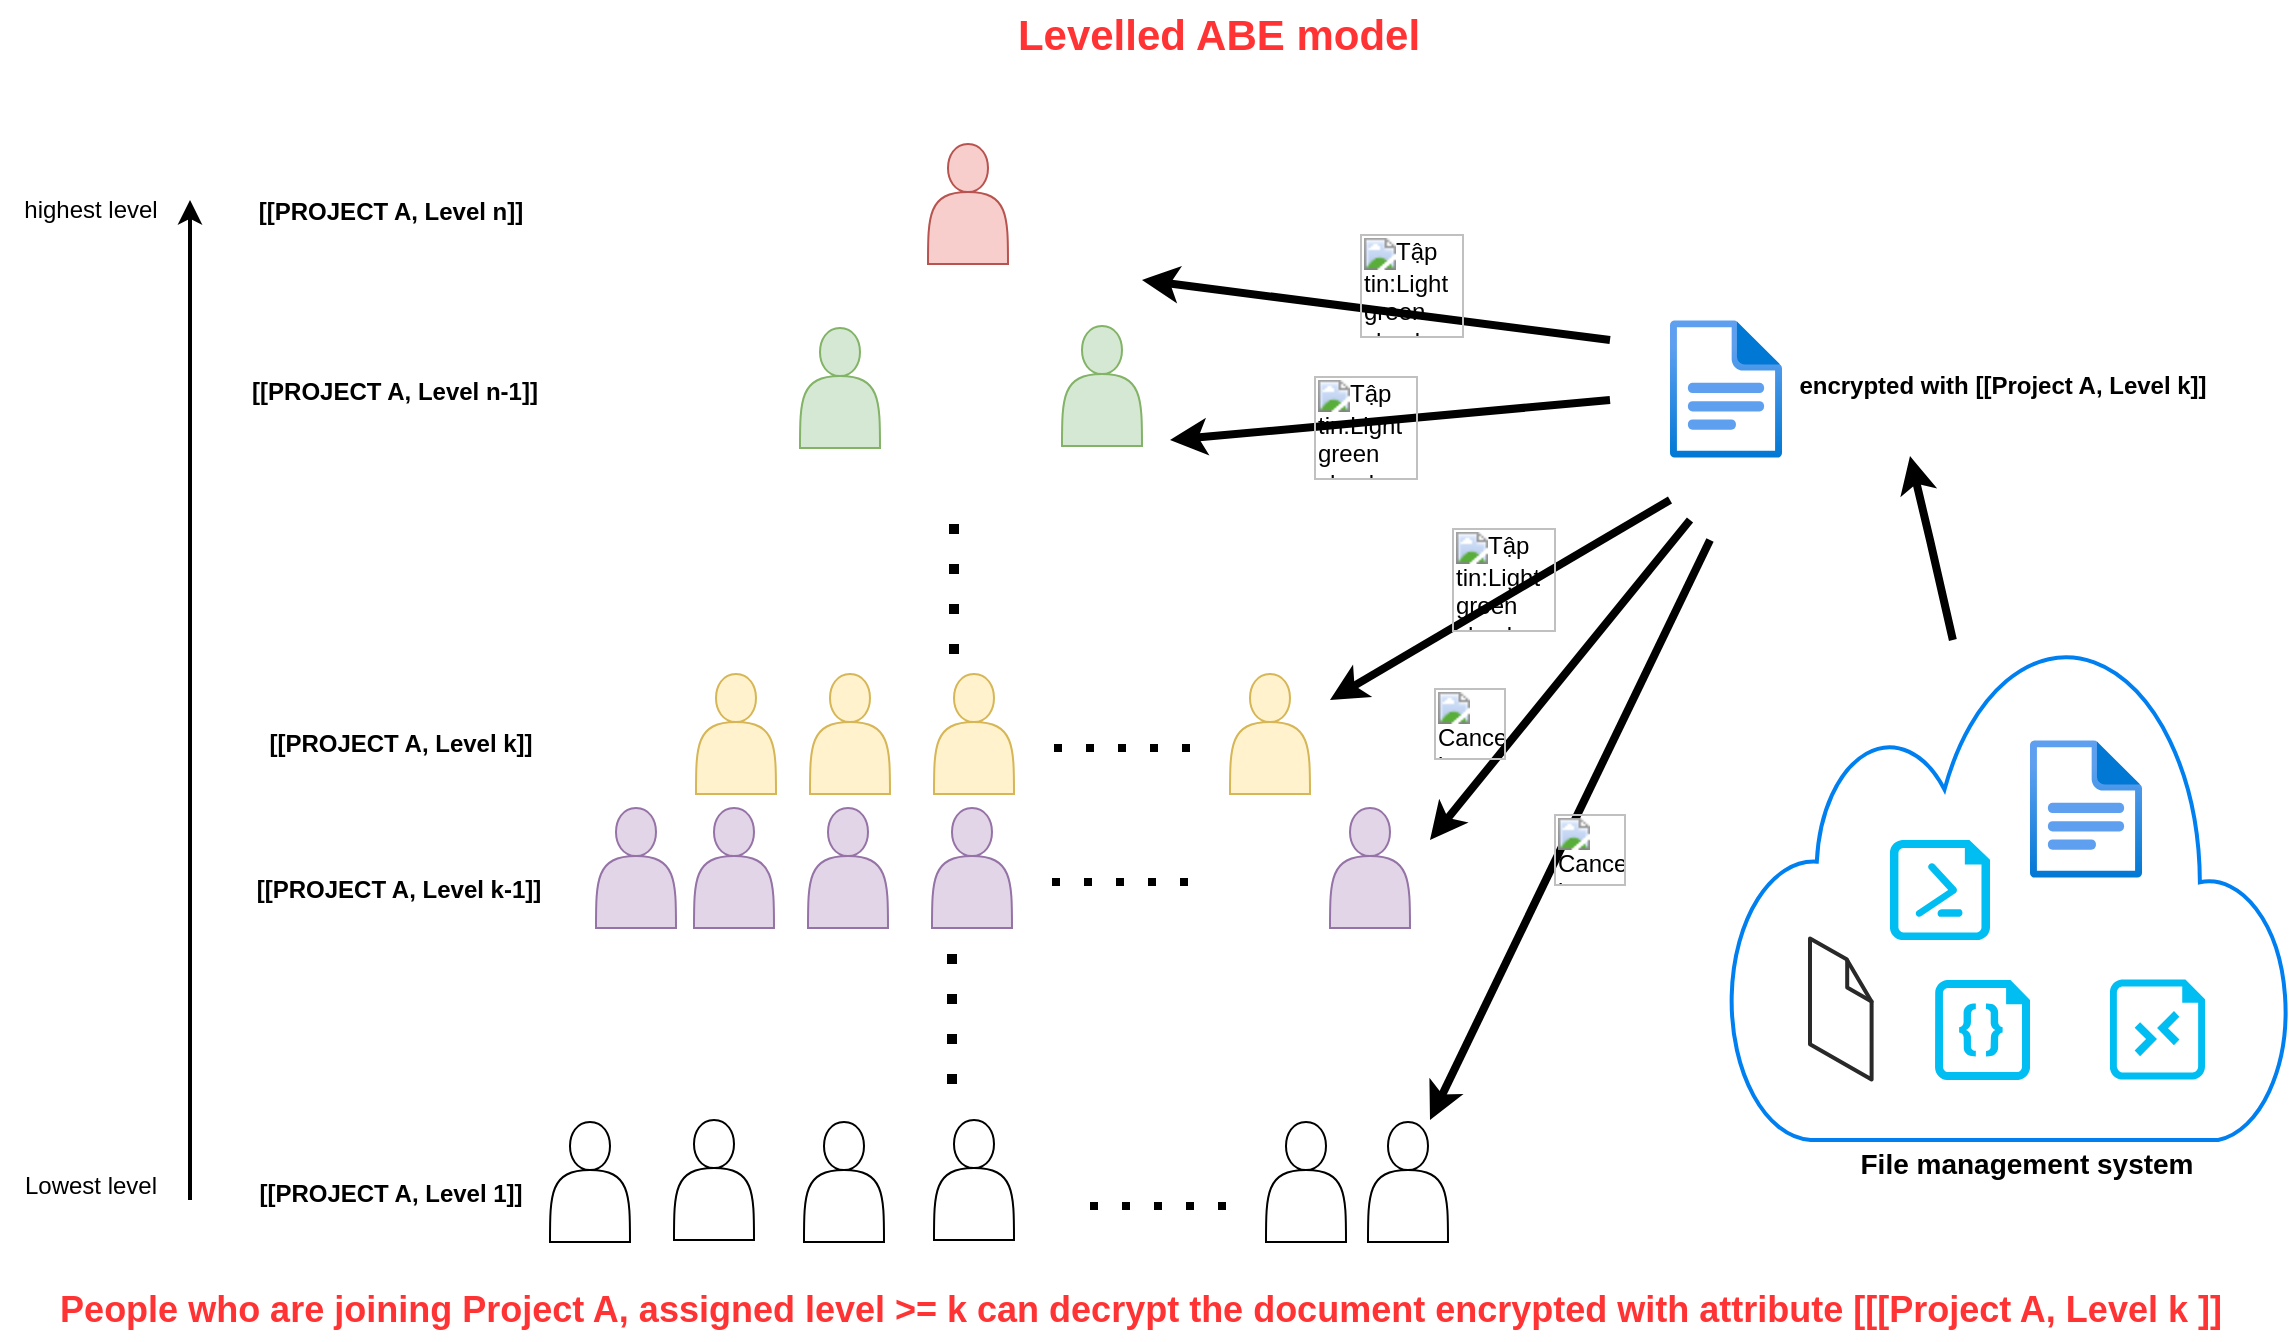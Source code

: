 <mxfile version="24.7.5">
  <diagram name="Page-1" id="vheIxhHiMoazD97xnEGs">
    <mxGraphModel dx="2261" dy="1996" grid="1" gridSize="10" guides="1" tooltips="1" connect="1" arrows="1" fold="1" page="1" pageScale="1" pageWidth="827" pageHeight="1169" math="0" shadow="0">
      <root>
        <mxCell id="0" />
        <mxCell id="1" parent="0" />
        <mxCell id="h5dt25u9Qxzl1WXChBWv-2" value="" style="shape=actor;whiteSpace=wrap;html=1;fillColor=#f8cecc;strokeColor=#b85450;" vertex="1" parent="1">
          <mxGeometry x="209" y="12" width="40" height="60" as="geometry" />
        </mxCell>
        <mxCell id="h5dt25u9Qxzl1WXChBWv-3" value="" style="shape=actor;whiteSpace=wrap;html=1;fillColor=#fff2cc;strokeColor=#d6b656;" vertex="1" parent="1">
          <mxGeometry x="212" y="277" width="40" height="60" as="geometry" />
        </mxCell>
        <mxCell id="h5dt25u9Qxzl1WXChBWv-4" value="" style="shape=actor;whiteSpace=wrap;html=1;fillColor=#fff2cc;strokeColor=#d6b656;" vertex="1" parent="1">
          <mxGeometry x="93" y="277" width="40" height="60" as="geometry" />
        </mxCell>
        <mxCell id="h5dt25u9Qxzl1WXChBWv-5" value="" style="shape=actor;whiteSpace=wrap;html=1;fillColor=#fff2cc;strokeColor=#d6b656;" vertex="1" parent="1">
          <mxGeometry x="150" y="277" width="40" height="60" as="geometry" />
        </mxCell>
        <mxCell id="h5dt25u9Qxzl1WXChBWv-6" value="" style="html=1;verticalLabelPosition=bottom;align=center;labelBackgroundColor=#ffffff;verticalAlign=top;strokeWidth=2;strokeColor=#0080F0;shadow=0;dashed=0;shape=mxgraph.ios7.icons.cloud;" vertex="1" parent="1">
          <mxGeometry x="610" y="260" width="280" height="250" as="geometry" />
        </mxCell>
        <mxCell id="h5dt25u9Qxzl1WXChBWv-7" value="" style="verticalLabelPosition=bottom;html=1;verticalAlign=top;strokeWidth=1;align=center;outlineConnect=0;dashed=0;outlineConnect=0;shape=mxgraph.aws3d.file;aspect=fixed;strokeColor=#292929;" vertex="1" parent="1">
          <mxGeometry x="650" y="409.2" width="30.8" height="70.6" as="geometry" />
        </mxCell>
        <mxCell id="h5dt25u9Qxzl1WXChBWv-8" value="" style="verticalLabelPosition=bottom;html=1;verticalAlign=top;align=center;strokeColor=none;fillColor=#00BEF2;shape=mxgraph.azure.code_file;pointerEvents=1;" vertex="1" parent="1">
          <mxGeometry x="712.5" y="430" width="47.5" height="50" as="geometry" />
        </mxCell>
        <mxCell id="h5dt25u9Qxzl1WXChBWv-9" value="" style="verticalLabelPosition=bottom;html=1;verticalAlign=top;align=center;strokeColor=none;fillColor=#00BEF2;shape=mxgraph.azure.powershell_file;pointerEvents=1;" vertex="1" parent="1">
          <mxGeometry x="690" y="360" width="50" height="50" as="geometry" />
        </mxCell>
        <mxCell id="h5dt25u9Qxzl1WXChBWv-11" value="" style="image;aspect=fixed;html=1;points=[];align=center;fontSize=12;image=img/lib/azure2/general/File.svg;" vertex="1" parent="1">
          <mxGeometry x="760" y="310" width="56.0" height="69" as="geometry" />
        </mxCell>
        <mxCell id="h5dt25u9Qxzl1WXChBWv-13" value="" style="verticalLabelPosition=bottom;html=1;verticalAlign=top;align=center;strokeColor=none;fillColor=#00BEF2;shape=mxgraph.azure.rdp_remoting_file;pointerEvents=1;" vertex="1" parent="1">
          <mxGeometry x="800" y="429.8" width="47.5" height="50" as="geometry" />
        </mxCell>
        <mxCell id="h5dt25u9Qxzl1WXChBWv-14" value="" style="shape=actor;whiteSpace=wrap;html=1;" vertex="1" parent="1">
          <mxGeometry x="20" y="501" width="40" height="60" as="geometry" />
        </mxCell>
        <mxCell id="h5dt25u9Qxzl1WXChBWv-15" value="" style="shape=actor;whiteSpace=wrap;html=1;" vertex="1" parent="1">
          <mxGeometry x="147" y="501" width="40" height="60" as="geometry" />
        </mxCell>
        <mxCell id="h5dt25u9Qxzl1WXChBWv-16" value="" style="shape=actor;whiteSpace=wrap;html=1;" vertex="1" parent="1">
          <mxGeometry x="212" y="500" width="40" height="60" as="geometry" />
        </mxCell>
        <mxCell id="h5dt25u9Qxzl1WXChBWv-17" value="" style="shape=actor;whiteSpace=wrap;html=1;" vertex="1" parent="1">
          <mxGeometry x="378" y="501" width="40" height="60" as="geometry" />
        </mxCell>
        <mxCell id="h5dt25u9Qxzl1WXChBWv-18" value="" style="shape=actor;whiteSpace=wrap;html=1;fillColor=#d5e8d4;strokeColor=#82b366;" vertex="1" parent="1">
          <mxGeometry x="276" y="103" width="40" height="60" as="geometry" />
        </mxCell>
        <mxCell id="h5dt25u9Qxzl1WXChBWv-19" value="" style="shape=actor;whiteSpace=wrap;html=1;fillColor=#d5e8d4;strokeColor=#82b366;" vertex="1" parent="1">
          <mxGeometry x="145" y="104" width="40" height="60" as="geometry" />
        </mxCell>
        <mxCell id="h5dt25u9Qxzl1WXChBWv-21" value="" style="shape=actor;whiteSpace=wrap;html=1;" vertex="1" parent="1">
          <mxGeometry x="82" y="500" width="40" height="60" as="geometry" />
        </mxCell>
        <mxCell id="h5dt25u9Qxzl1WXChBWv-22" value="[[PROJECT A, Level 1]]" style="text;html=1;align=center;verticalAlign=middle;resizable=0;points=[];autosize=1;strokeColor=none;fillColor=none;fontStyle=1" vertex="1" parent="1">
          <mxGeometry x="-135" y="522" width="150" height="30" as="geometry" />
        </mxCell>
        <mxCell id="h5dt25u9Qxzl1WXChBWv-23" value="" style="endArrow=classic;html=1;rounded=0;strokeWidth=2;" edge="1" parent="1">
          <mxGeometry width="50" height="50" relative="1" as="geometry">
            <mxPoint x="-160" y="540" as="sourcePoint" />
            <mxPoint x="-160" y="40" as="targetPoint" />
          </mxGeometry>
        </mxCell>
        <mxCell id="h5dt25u9Qxzl1WXChBWv-24" value="Lowest level" style="text;html=1;align=center;verticalAlign=middle;resizable=0;points=[];autosize=1;strokeColor=none;fillColor=none;" vertex="1" parent="1">
          <mxGeometry x="-255" y="518" width="90" height="30" as="geometry" />
        </mxCell>
        <mxCell id="h5dt25u9Qxzl1WXChBWv-25" value="highest level" style="text;html=1;align=center;verticalAlign=middle;resizable=0;points=[];autosize=1;strokeColor=none;fillColor=none;" vertex="1" parent="1">
          <mxGeometry x="-255" y="30" width="90" height="30" as="geometry" />
        </mxCell>
        <mxCell id="h5dt25u9Qxzl1WXChBWv-26" value="[[PROJECT A, Level n]]" style="text;html=1;align=center;verticalAlign=middle;resizable=0;points=[];autosize=1;strokeColor=none;fillColor=none;fontStyle=1" vertex="1" parent="1">
          <mxGeometry x="-135" y="31" width="150" height="30" as="geometry" />
        </mxCell>
        <mxCell id="h5dt25u9Qxzl1WXChBWv-27" value="[[PROJECT A, Level n-1]]" style="text;html=1;align=center;verticalAlign=middle;resizable=0;points=[];autosize=1;strokeColor=none;fillColor=none;fontStyle=1" vertex="1" parent="1">
          <mxGeometry x="-138" y="121" width="160" height="30" as="geometry" />
        </mxCell>
        <mxCell id="h5dt25u9Qxzl1WXChBWv-28" value="" style="endArrow=none;dashed=1;html=1;dashPattern=1 3;strokeWidth=5;rounded=0;" edge="1" parent="1">
          <mxGeometry width="50" height="50" relative="1" as="geometry">
            <mxPoint x="221" y="482" as="sourcePoint" />
            <mxPoint x="221" y="412" as="targetPoint" />
          </mxGeometry>
        </mxCell>
        <mxCell id="h5dt25u9Qxzl1WXChBWv-29" value="" style="endArrow=none;dashed=1;html=1;dashPattern=1 3;strokeWidth=4;rounded=0;" edge="1" parent="1">
          <mxGeometry width="50" height="50" relative="1" as="geometry">
            <mxPoint x="358" y="543" as="sourcePoint" />
            <mxPoint x="278" y="543" as="targetPoint" />
          </mxGeometry>
        </mxCell>
        <mxCell id="h5dt25u9Qxzl1WXChBWv-30" value="&lt;font style=&quot;font-size: 14px;&quot;&gt;File management system&lt;/font&gt;&lt;div style=&quot;font-size: 14px;&quot;&gt;&lt;br&gt;&lt;/div&gt;" style="text;html=1;align=center;verticalAlign=middle;resizable=0;points=[];autosize=1;strokeColor=none;fillColor=none;fontStyle=1" vertex="1" parent="1">
          <mxGeometry x="668" y="505" width="180" height="50" as="geometry" />
        </mxCell>
        <mxCell id="h5dt25u9Qxzl1WXChBWv-31" value="[[PROJECT A, Level k]]" style="text;html=1;align=center;verticalAlign=middle;resizable=0;points=[];autosize=1;strokeColor=none;fillColor=none;fontStyle=1" vertex="1" parent="1">
          <mxGeometry x="-130" y="297" width="150" height="30" as="geometry" />
        </mxCell>
        <mxCell id="h5dt25u9Qxzl1WXChBWv-32" value="" style="endArrow=none;dashed=1;html=1;dashPattern=1 3;strokeWidth=5;rounded=0;" edge="1" parent="1">
          <mxGeometry width="50" height="50" relative="1" as="geometry">
            <mxPoint x="222" y="267" as="sourcePoint" />
            <mxPoint x="222" y="197" as="targetPoint" />
          </mxGeometry>
        </mxCell>
        <mxCell id="h5dt25u9Qxzl1WXChBWv-33" value="" style="shape=actor;whiteSpace=wrap;html=1;fillColor=#fff2cc;strokeColor=#d6b656;" vertex="1" parent="1">
          <mxGeometry x="360" y="277" width="40" height="60" as="geometry" />
        </mxCell>
        <mxCell id="h5dt25u9Qxzl1WXChBWv-34" value="" style="endArrow=none;dashed=1;html=1;dashPattern=1 3;strokeWidth=4;rounded=0;" edge="1" parent="1">
          <mxGeometry width="50" height="50" relative="1" as="geometry">
            <mxPoint x="340" y="314" as="sourcePoint" />
            <mxPoint x="260" y="314" as="targetPoint" />
          </mxGeometry>
        </mxCell>
        <mxCell id="h5dt25u9Qxzl1WXChBWv-35" value="" style="shape=actor;whiteSpace=wrap;html=1;" vertex="1" parent="1">
          <mxGeometry x="429" y="501" width="40" height="60" as="geometry" />
        </mxCell>
        <mxCell id="h5dt25u9Qxzl1WXChBWv-36" value="" style="image;aspect=fixed;html=1;points=[];align=center;fontSize=12;image=img/lib/azure2/general/File.svg;" vertex="1" parent="1">
          <mxGeometry x="580" y="100" width="56.0" height="69" as="geometry" />
        </mxCell>
        <mxCell id="h5dt25u9Qxzl1WXChBWv-37" value="&lt;span&gt;encrypted with [[Project A, Level k]]&lt;/span&gt;" style="text;html=1;align=center;verticalAlign=middle;resizable=0;points=[];autosize=1;strokeColor=none;fillColor=none;fontStyle=1" vertex="1" parent="1">
          <mxGeometry x="641" y="118" width="210" height="30" as="geometry" />
        </mxCell>
        <mxCell id="h5dt25u9Qxzl1WXChBWv-38" value="" style="endArrow=classic;html=1;rounded=0;strokeWidth=4;" edge="1" parent="1">
          <mxGeometry width="50" height="50" relative="1" as="geometry">
            <mxPoint x="550" y="110" as="sourcePoint" />
            <mxPoint x="316" y="80" as="targetPoint" />
          </mxGeometry>
        </mxCell>
        <mxCell id="h5dt25u9Qxzl1WXChBWv-39" value="" style="endArrow=classic;html=1;rounded=0;strokeWidth=4;" edge="1" parent="1">
          <mxGeometry width="50" height="50" relative="1" as="geometry">
            <mxPoint x="550" y="140" as="sourcePoint" />
            <mxPoint x="330" y="160" as="targetPoint" />
          </mxGeometry>
        </mxCell>
        <mxCell id="h5dt25u9Qxzl1WXChBWv-40" value="" style="endArrow=classic;html=1;rounded=0;strokeWidth=4;" edge="1" parent="1">
          <mxGeometry width="50" height="50" relative="1" as="geometry">
            <mxPoint x="580" y="190" as="sourcePoint" />
            <mxPoint x="410" y="290" as="targetPoint" />
          </mxGeometry>
        </mxCell>
        <mxCell id="h5dt25u9Qxzl1WXChBWv-41" value="" style="endArrow=classic;html=1;rounded=0;strokeWidth=4;" edge="1" parent="1" source="h5dt25u9Qxzl1WXChBWv-6">
          <mxGeometry width="50" height="50" relative="1" as="geometry">
            <mxPoint x="870" y="68" as="sourcePoint" />
            <mxPoint x="700" y="168" as="targetPoint" />
            <Array as="points">
              <mxPoint x="710" y="210" />
            </Array>
          </mxGeometry>
        </mxCell>
        <mxCell id="h5dt25u9Qxzl1WXChBWv-44" value="" style="endArrow=classic;html=1;rounded=0;strokeWidth=4;" edge="1" parent="1">
          <mxGeometry width="50" height="50" relative="1" as="geometry">
            <mxPoint x="590" y="200" as="sourcePoint" />
            <mxPoint x="460" y="360" as="targetPoint" />
          </mxGeometry>
        </mxCell>
        <UserObject label="&lt;b id=&quot;docs-internal-guid-d374725a-7fff-b628-2732-ee9db3627f6f&quot; style=&quot;font-style: normal; font-variant-caps: normal; letter-spacing: normal; orphans: auto; text-align: start; text-indent: 0px; text-transform: none; white-space: normal; widows: auto; word-spacing: 0px; -webkit-text-stroke-width: 0px; text-decoration: none; caret-color: rgb(0, 0, 0); color: rgb(0, 0, 0); font-weight: normal;&quot;&gt;&lt;img width=&quot;52px;&quot; height=&quot;52px;&quot; src=&quot;https://lh7-rt.googleusercontent.com/slidesz/AGV_vUcFFxfaAp-3J3TN4XmNFKhj5IUTrY77RMw_NXJGmiWLqgQCNTzShFLHvhyufmDIOT17ZPaPnxF_OnpwLpTCCUZXv7-x-82X5nxd2UJAEBMj_1ge_Zge37YBgxQkRtA3xB-TdylEU37JIFwHe0H8MWBn5OtQzV8=s2048?key=JLVOc7merhEuemE9vfCBAw&quot; title=&quot;Tập tin:Light green check.svg – Wikipedia tiếng Việt&quot;&gt;&lt;/b&gt;" link="&lt;b id=&quot;docs-internal-guid-d374725a-7fff-b628-2732-ee9db3627f6f&quot; style=&quot;font-style: normal; font-variant-caps: normal; letter-spacing: normal; orphans: auto; text-align: start; text-indent: 0px; text-transform: none; white-space: normal; widows: auto; word-spacing: 0px; -webkit-text-stroke-width: 0px; text-decoration: none; caret-color: rgb(0, 0, 0); color: rgb(0, 0, 0); font-weight: normal;&quot;&gt;&lt;img width=&quot;52px;&quot; height=&quot;52px;&quot; src=&quot;https://lh7-rt.googleusercontent.com/slidesz/AGV_vUcFFxfaAp-3J3TN4XmNFKhj5IUTrY77RMw_NXJGmiWLqgQCNTzShFLHvhyufmDIOT17ZPaPnxF_OnpwLpTCCUZXv7-x-82X5nxd2UJAEBMj_1ge_Zge37YBgxQkRtA3xB-TdylEU37JIFwHe0H8MWBn5OtQzV8=s2048?key=JLVOc7merhEuemE9vfCBAw&quot; title=&quot;Tập tin:Light green check.svg – Wikipedia tiếng Việt&quot;&gt;&lt;/b&gt;" id="h5dt25u9Qxzl1WXChBWv-45">
          <mxCell style="text;whiteSpace=wrap;html=1;" vertex="1" parent="1">
            <mxGeometry x="469" y="197" width="90" height="80" as="geometry" />
          </mxCell>
        </UserObject>
        <UserObject label="&lt;b id=&quot;docs-internal-guid-d374725a-7fff-b628-2732-ee9db3627f6f&quot; style=&quot;font-style: normal; font-variant-caps: normal; letter-spacing: normal; orphans: auto; text-align: start; text-indent: 0px; text-transform: none; white-space: normal; widows: auto; word-spacing: 0px; -webkit-text-stroke-width: 0px; text-decoration: none; caret-color: rgb(0, 0, 0); color: rgb(0, 0, 0); font-weight: normal;&quot;&gt;&lt;img width=&quot;52px;&quot; height=&quot;52px;&quot; src=&quot;https://lh7-rt.googleusercontent.com/slidesz/AGV_vUcFFxfaAp-3J3TN4XmNFKhj5IUTrY77RMw_NXJGmiWLqgQCNTzShFLHvhyufmDIOT17ZPaPnxF_OnpwLpTCCUZXv7-x-82X5nxd2UJAEBMj_1ge_Zge37YBgxQkRtA3xB-TdylEU37JIFwHe0H8MWBn5OtQzV8=s2048?key=JLVOc7merhEuemE9vfCBAw&quot; title=&quot;Tập tin:Light green check.svg – Wikipedia tiếng Việt&quot;&gt;&lt;/b&gt;" link="&lt;b id=&quot;docs-internal-guid-d374725a-7fff-b628-2732-ee9db3627f6f&quot; style=&quot;font-style: normal; font-variant-caps: normal; letter-spacing: normal; orphans: auto; text-align: start; text-indent: 0px; text-transform: none; white-space: normal; widows: auto; word-spacing: 0px; -webkit-text-stroke-width: 0px; text-decoration: none; caret-color: rgb(0, 0, 0); color: rgb(0, 0, 0); font-weight: normal;&quot;&gt;&lt;img width=&quot;52px;&quot; height=&quot;52px;&quot; src=&quot;https://lh7-rt.googleusercontent.com/slidesz/AGV_vUcFFxfaAp-3J3TN4XmNFKhj5IUTrY77RMw_NXJGmiWLqgQCNTzShFLHvhyufmDIOT17ZPaPnxF_OnpwLpTCCUZXv7-x-82X5nxd2UJAEBMj_1ge_Zge37YBgxQkRtA3xB-TdylEU37JIFwHe0H8MWBn5OtQzV8=s2048?key=JLVOc7merhEuemE9vfCBAw&quot; title=&quot;Tập tin:Light green check.svg – Wikipedia tiếng Việt&quot;&gt;&lt;/b&gt;" id="h5dt25u9Qxzl1WXChBWv-46">
          <mxCell style="text;whiteSpace=wrap;html=1;" vertex="1" parent="1">
            <mxGeometry x="423" y="50" width="90" height="80" as="geometry" />
          </mxCell>
        </UserObject>
        <UserObject label="&lt;b id=&quot;docs-internal-guid-d374725a-7fff-b628-2732-ee9db3627f6f&quot; style=&quot;font-style: normal; font-variant-caps: normal; letter-spacing: normal; orphans: auto; text-align: start; text-indent: 0px; text-transform: none; white-space: normal; widows: auto; word-spacing: 0px; -webkit-text-stroke-width: 0px; text-decoration: none; caret-color: rgb(0, 0, 0); color: rgb(0, 0, 0); font-weight: normal;&quot;&gt;&lt;img width=&quot;52px;&quot; height=&quot;52px;&quot; src=&quot;https://lh7-rt.googleusercontent.com/slidesz/AGV_vUcFFxfaAp-3J3TN4XmNFKhj5IUTrY77RMw_NXJGmiWLqgQCNTzShFLHvhyufmDIOT17ZPaPnxF_OnpwLpTCCUZXv7-x-82X5nxd2UJAEBMj_1ge_Zge37YBgxQkRtA3xB-TdylEU37JIFwHe0H8MWBn5OtQzV8=s2048?key=JLVOc7merhEuemE9vfCBAw&quot; title=&quot;Tập tin:Light green check.svg – Wikipedia tiếng Việt&quot;&gt;&lt;/b&gt;" link="&lt;b id=&quot;docs-internal-guid-d374725a-7fff-b628-2732-ee9db3627f6f&quot; style=&quot;font-style: normal; font-variant-caps: normal; letter-spacing: normal; orphans: auto; text-align: start; text-indent: 0px; text-transform: none; white-space: normal; widows: auto; word-spacing: 0px; -webkit-text-stroke-width: 0px; text-decoration: none; caret-color: rgb(0, 0, 0); color: rgb(0, 0, 0); font-weight: normal;&quot;&gt;&lt;img width=&quot;52px;&quot; height=&quot;52px;&quot; src=&quot;https://lh7-rt.googleusercontent.com/slidesz/AGV_vUcFFxfaAp-3J3TN4XmNFKhj5IUTrY77RMw_NXJGmiWLqgQCNTzShFLHvhyufmDIOT17ZPaPnxF_OnpwLpTCCUZXv7-x-82X5nxd2UJAEBMj_1ge_Zge37YBgxQkRtA3xB-TdylEU37JIFwHe0H8MWBn5OtQzV8=s2048?key=JLVOc7merhEuemE9vfCBAw&quot; title=&quot;Tập tin:Light green check.svg – Wikipedia tiếng Việt&quot;&gt;&lt;/b&gt;" id="h5dt25u9Qxzl1WXChBWv-50">
          <mxCell style="text;whiteSpace=wrap;html=1;" vertex="1" parent="1">
            <mxGeometry x="400" y="121" width="90" height="80" as="geometry" />
          </mxCell>
        </UserObject>
        <mxCell id="h5dt25u9Qxzl1WXChBWv-54" value="" style="shape=actor;whiteSpace=wrap;html=1;fillColor=#e1d5e7;strokeColor=#9673a6;" vertex="1" parent="1">
          <mxGeometry x="211" y="344" width="40" height="60" as="geometry" />
        </mxCell>
        <mxCell id="h5dt25u9Qxzl1WXChBWv-55" value="" style="shape=actor;whiteSpace=wrap;html=1;fillColor=#e1d5e7;strokeColor=#9673a6;" vertex="1" parent="1">
          <mxGeometry x="92" y="344" width="40" height="60" as="geometry" />
        </mxCell>
        <mxCell id="h5dt25u9Qxzl1WXChBWv-56" value="" style="shape=actor;whiteSpace=wrap;html=1;fillColor=#e1d5e7;strokeColor=#9673a6;" vertex="1" parent="1">
          <mxGeometry x="149" y="344" width="40" height="60" as="geometry" />
        </mxCell>
        <mxCell id="h5dt25u9Qxzl1WXChBWv-57" value="[[PROJECT A, Level k-1]]" style="text;html=1;align=center;verticalAlign=middle;resizable=0;points=[];autosize=1;strokeColor=none;fillColor=none;fontStyle=1" vertex="1" parent="1">
          <mxGeometry x="-136" y="370" width="160" height="30" as="geometry" />
        </mxCell>
        <mxCell id="h5dt25u9Qxzl1WXChBWv-58" value="" style="shape=actor;whiteSpace=wrap;html=1;fillColor=#e1d5e7;strokeColor=#9673a6;" vertex="1" parent="1">
          <mxGeometry x="410" y="344" width="40" height="60" as="geometry" />
        </mxCell>
        <mxCell id="h5dt25u9Qxzl1WXChBWv-59" value="" style="endArrow=none;dashed=1;html=1;dashPattern=1 3;strokeWidth=4;rounded=0;" edge="1" parent="1">
          <mxGeometry width="50" height="50" relative="1" as="geometry">
            <mxPoint x="339" y="381" as="sourcePoint" />
            <mxPoint x="259" y="381" as="targetPoint" />
          </mxGeometry>
        </mxCell>
        <UserObject label="&lt;b id=&quot;docs-internal-guid-ccacc7da-7fff-7604-853c-1ea934958e77&quot; style=&quot;font-style: normal; font-variant-caps: normal; letter-spacing: normal; orphans: auto; text-align: start; text-indent: 0px; text-transform: none; white-space: normal; widows: auto; word-spacing: 0px; -webkit-text-stroke-width: 0px; text-decoration: none; caret-color: rgb(0, 0, 0); color: rgb(0, 0, 0); font-weight: normal;&quot;&gt;&lt;img width=&quot;36px;&quot; height=&quot;36px;&quot; src=&quot;https://lh7-rt.googleusercontent.com/slidesz/AGV_vUczZvP7YRUCOp-RZnxB0a0fcVV_ZPb_duToqxfx7SV2afZVR2SpwlI1ktUwKOOP8p63ao8r0K_Rrp8CvOvPjXtXpoGkUuI3L8qetZjoWOy_P5eV7oIjWGHlGQ-r8Qcf7gJPvlhA6meCF-1iyd0u8cICDvX6z_BM=s2048?key=JLVOc7merhEuemE9vfCBAw&quot; title=&quot;Cancel icon vector clip art | Public domain vectors&quot;&gt;&lt;/b&gt;" link="&lt;b id=&quot;docs-internal-guid-ccacc7da-7fff-7604-853c-1ea934958e77&quot; style=&quot;font-style: normal; font-variant-caps: normal; letter-spacing: normal; orphans: auto; text-align: start; text-indent: 0px; text-transform: none; white-space: normal; widows: auto; word-spacing: 0px; -webkit-text-stroke-width: 0px; text-decoration: none; caret-color: rgb(0, 0, 0); color: rgb(0, 0, 0); font-weight: normal;&quot;&gt;&lt;img width=&quot;36px;&quot; height=&quot;36px;&quot; src=&quot;https://lh7-rt.googleusercontent.com/slidesz/AGV_vUczZvP7YRUCOp-RZnxB0a0fcVV_ZPb_duToqxfx7SV2afZVR2SpwlI1ktUwKOOP8p63ao8r0K_Rrp8CvOvPjXtXpoGkUuI3L8qetZjoWOy_P5eV7oIjWGHlGQ-r8Qcf7gJPvlhA6meCF-1iyd0u8cICDvX6z_BM=s2048?key=JLVOc7merhEuemE9vfCBAw&quot; title=&quot;Cancel icon vector clip art | Public domain vectors&quot;&gt;&lt;/b&gt;" id="h5dt25u9Qxzl1WXChBWv-61">
          <mxCell style="text;whiteSpace=wrap;html=1;" vertex="1" parent="1">
            <mxGeometry x="460.0" y="277" width="70" height="60" as="geometry" />
          </mxCell>
        </UserObject>
        <mxCell id="h5dt25u9Qxzl1WXChBWv-62" value="" style="endArrow=classic;html=1;rounded=0;strokeWidth=4;" edge="1" parent="1">
          <mxGeometry width="50" height="50" relative="1" as="geometry">
            <mxPoint x="600" y="210" as="sourcePoint" />
            <mxPoint x="460" y="500" as="targetPoint" />
          </mxGeometry>
        </mxCell>
        <mxCell id="h5dt25u9Qxzl1WXChBWv-63" value="" style="shape=actor;whiteSpace=wrap;html=1;fillColor=#e1d5e7;strokeColor=#9673a6;" vertex="1" parent="1">
          <mxGeometry x="43" y="344" width="40" height="60" as="geometry" />
        </mxCell>
        <UserObject label="&lt;b id=&quot;docs-internal-guid-ccacc7da-7fff-7604-853c-1ea934958e77&quot; style=&quot;font-style: normal; font-variant-caps: normal; letter-spacing: normal; orphans: auto; text-align: start; text-indent: 0px; text-transform: none; white-space: normal; widows: auto; word-spacing: 0px; -webkit-text-stroke-width: 0px; text-decoration: none; caret-color: rgb(0, 0, 0); color: rgb(0, 0, 0); font-weight: normal;&quot;&gt;&lt;img width=&quot;36px;&quot; height=&quot;36px;&quot; src=&quot;https://lh7-rt.googleusercontent.com/slidesz/AGV_vUczZvP7YRUCOp-RZnxB0a0fcVV_ZPb_duToqxfx7SV2afZVR2SpwlI1ktUwKOOP8p63ao8r0K_Rrp8CvOvPjXtXpoGkUuI3L8qetZjoWOy_P5eV7oIjWGHlGQ-r8Qcf7gJPvlhA6meCF-1iyd0u8cICDvX6z_BM=s2048?key=JLVOc7merhEuemE9vfCBAw&quot; title=&quot;Cancel icon vector clip art | Public domain vectors&quot;&gt;&lt;/b&gt;" link="&lt;b id=&quot;docs-internal-guid-ccacc7da-7fff-7604-853c-1ea934958e77&quot; style=&quot;font-style: normal; font-variant-caps: normal; letter-spacing: normal; orphans: auto; text-align: start; text-indent: 0px; text-transform: none; white-space: normal; widows: auto; word-spacing: 0px; -webkit-text-stroke-width: 0px; text-decoration: none; caret-color: rgb(0, 0, 0); color: rgb(0, 0, 0); font-weight: normal;&quot;&gt;&lt;img width=&quot;36px;&quot; height=&quot;36px;&quot; src=&quot;https://lh7-rt.googleusercontent.com/slidesz/AGV_vUczZvP7YRUCOp-RZnxB0a0fcVV_ZPb_duToqxfx7SV2afZVR2SpwlI1ktUwKOOP8p63ao8r0K_Rrp8CvOvPjXtXpoGkUuI3L8qetZjoWOy_P5eV7oIjWGHlGQ-r8Qcf7gJPvlhA6meCF-1iyd0u8cICDvX6z_BM=s2048?key=JLVOc7merhEuemE9vfCBAw&quot; title=&quot;Cancel icon vector clip art | Public domain vectors&quot;&gt;&lt;/b&gt;" id="h5dt25u9Qxzl1WXChBWv-64">
          <mxCell style="text;whiteSpace=wrap;html=1;" vertex="1" parent="1">
            <mxGeometry x="520" y="340" width="70" height="60" as="geometry" />
          </mxCell>
        </UserObject>
        <mxCell id="h5dt25u9Qxzl1WXChBWv-65" value="&lt;font size=&quot;1&quot; color=&quot;#ff3333&quot;&gt;&lt;b style=&quot;font-size: 18px;&quot;&gt;People who are joining Project A, assigned level &amp;gt;= k can decrypt the document encrypted with attribute [[[Project A, Level k&amp;nbsp;]]&lt;/b&gt;&lt;/font&gt;" style="text;html=1;align=center;verticalAlign=middle;resizable=0;points=[];autosize=1;strokeColor=none;fillColor=none;" vertex="1" parent="1">
          <mxGeometry x="-240" y="580" width="1110" height="30" as="geometry" />
        </mxCell>
        <mxCell id="h5dt25u9Qxzl1WXChBWv-66" value="&lt;b style=&quot;font-size: 21px;&quot;&gt;&lt;font color=&quot;#ff3333&quot; style=&quot;font-size: 21px;&quot;&gt;Levelled ABE model&lt;/font&gt;&lt;/b&gt;&lt;div style=&quot;font-size: 21px;&quot;&gt;&lt;br&gt;&lt;/div&gt;" style="text;html=1;align=center;verticalAlign=middle;resizable=0;points=[];autosize=1;strokeColor=none;fillColor=none;" vertex="1" parent="1">
          <mxGeometry x="239" y="-60" width="230" height="60" as="geometry" />
        </mxCell>
      </root>
    </mxGraphModel>
  </diagram>
</mxfile>
